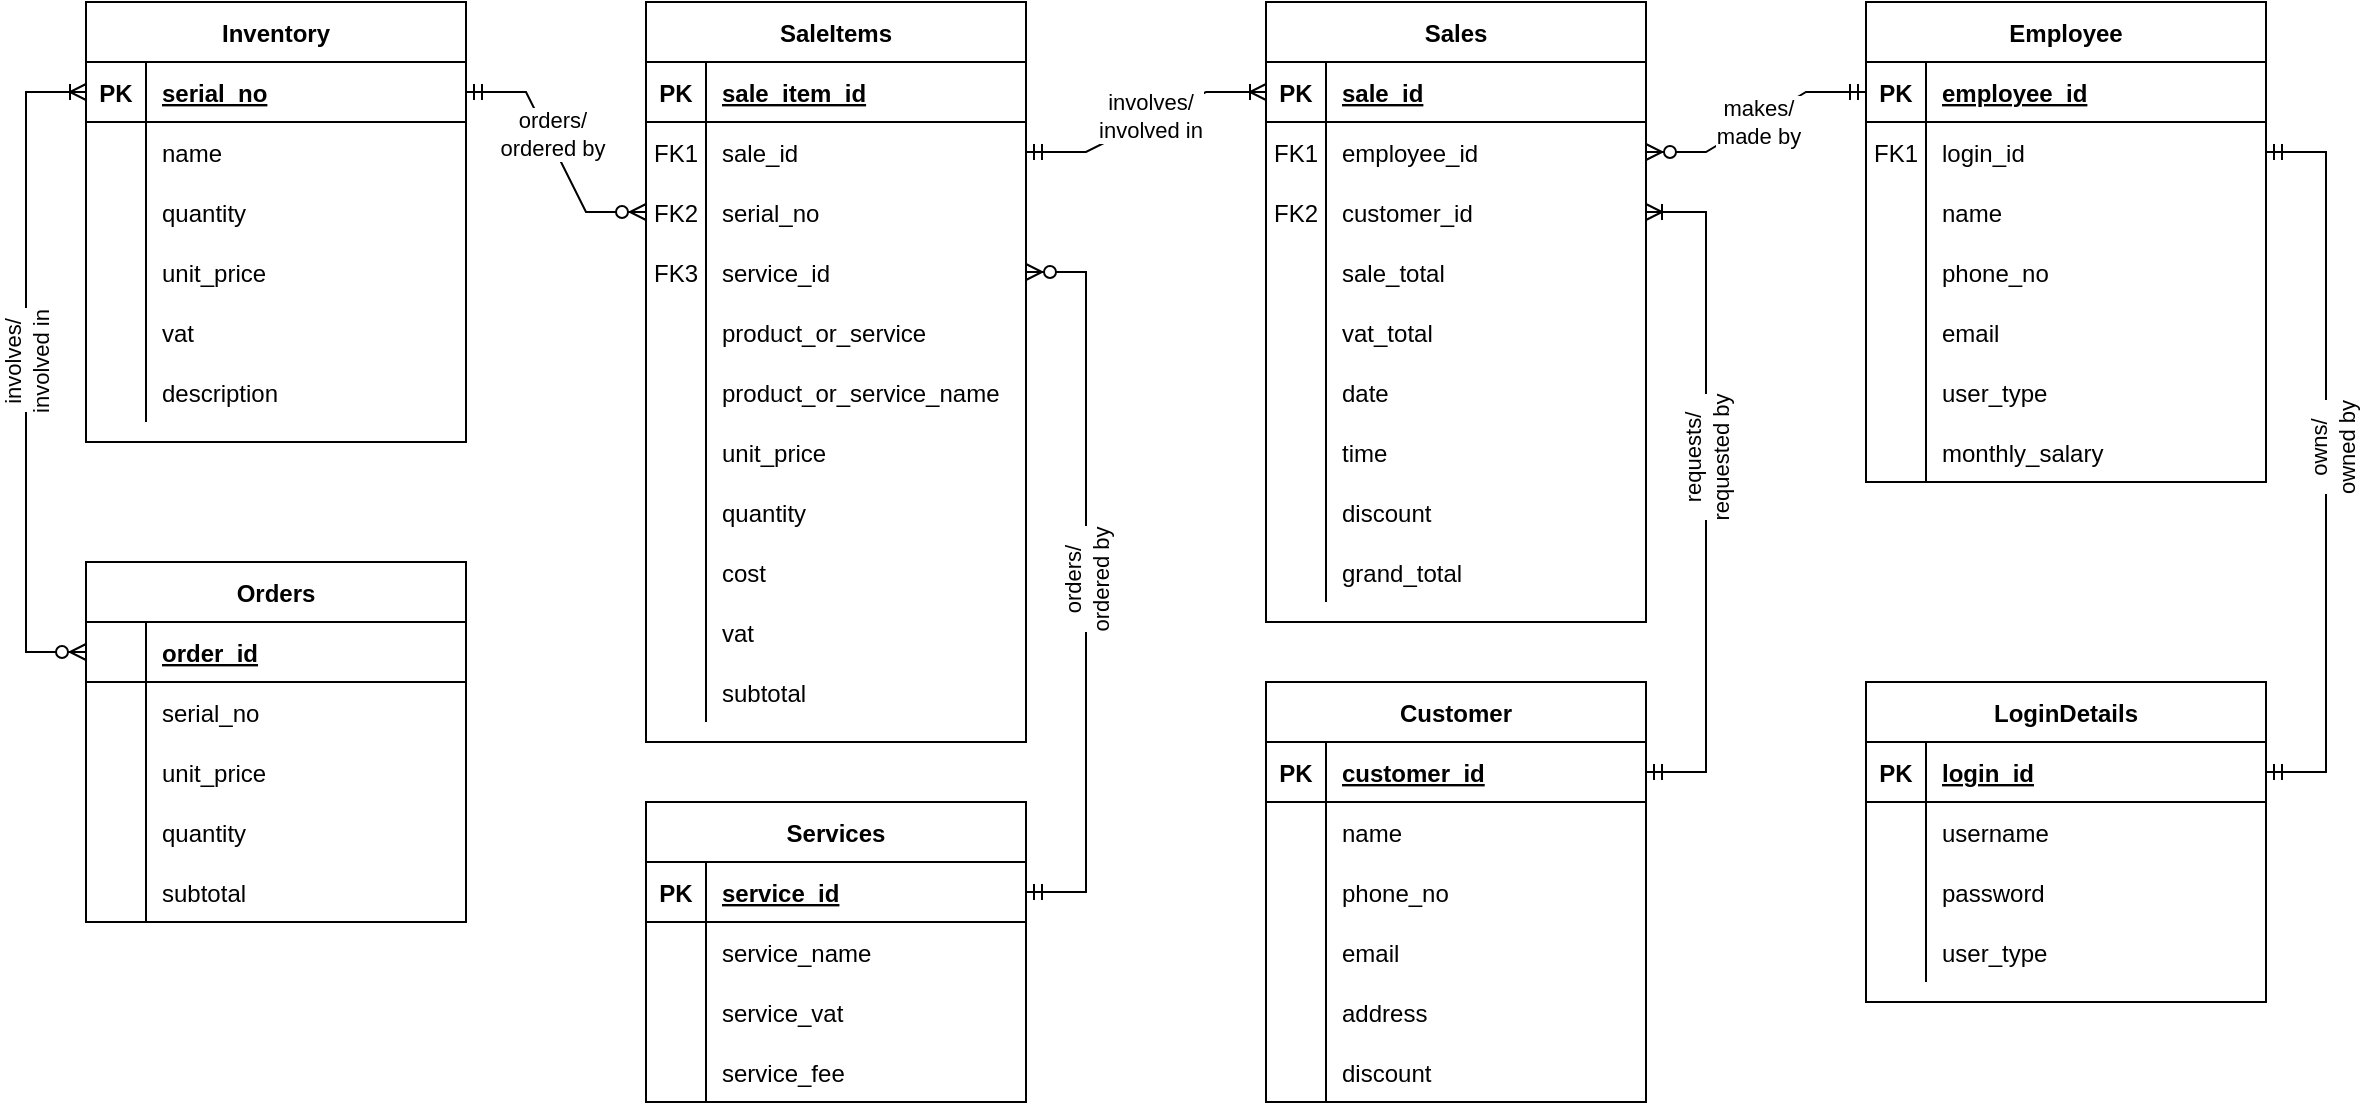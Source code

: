 <mxfile version="19.0.3" type="device"><diagram id="R2lEEEUBdFMjLlhIrx00" name="Page-1"><mxGraphModel dx="1699" dy="783" grid="1" gridSize="10" guides="1" tooltips="1" connect="1" arrows="1" fold="1" page="1" pageScale="1" pageWidth="850" pageHeight="1100" math="0" shadow="0" extFonts="Permanent Marker^https://fonts.googleapis.com/css?family=Permanent+Marker"><root><mxCell id="0"/><mxCell id="1" parent="0"/><mxCell id="C-vyLk0tnHw3VtMMgP7b-2" value="Employee" style="shape=table;startSize=30;container=1;collapsible=1;childLayout=tableLayout;fixedRows=1;rowLines=0;fontStyle=1;align=center;resizeLast=1;" parent="1" vertex="1"><mxGeometry x="660" y="200" width="200" height="240" as="geometry"/></mxCell><mxCell id="C-vyLk0tnHw3VtMMgP7b-3" value="" style="shape=partialRectangle;collapsible=0;dropTarget=0;pointerEvents=0;fillColor=none;points=[[0,0.5],[1,0.5]];portConstraint=eastwest;top=0;left=0;right=0;bottom=1;" parent="C-vyLk0tnHw3VtMMgP7b-2" vertex="1"><mxGeometry y="30" width="200" height="30" as="geometry"/></mxCell><mxCell id="C-vyLk0tnHw3VtMMgP7b-4" value="PK" style="shape=partialRectangle;overflow=hidden;connectable=0;fillColor=none;top=0;left=0;bottom=0;right=0;fontStyle=1;" parent="C-vyLk0tnHw3VtMMgP7b-3" vertex="1"><mxGeometry width="30" height="30" as="geometry"><mxRectangle width="30" height="30" as="alternateBounds"/></mxGeometry></mxCell><mxCell id="C-vyLk0tnHw3VtMMgP7b-5" value="employee_id" style="shape=partialRectangle;overflow=hidden;connectable=0;fillColor=none;top=0;left=0;bottom=0;right=0;align=left;spacingLeft=6;fontStyle=5;" parent="C-vyLk0tnHw3VtMMgP7b-3" vertex="1"><mxGeometry x="30" width="170" height="30" as="geometry"><mxRectangle width="170" height="30" as="alternateBounds"/></mxGeometry></mxCell><mxCell id="C-vyLk0tnHw3VtMMgP7b-6" value="" style="shape=partialRectangle;collapsible=0;dropTarget=0;pointerEvents=0;fillColor=none;points=[[0,0.5],[1,0.5]];portConstraint=eastwest;top=0;left=0;right=0;bottom=0;" parent="C-vyLk0tnHw3VtMMgP7b-2" vertex="1"><mxGeometry y="60" width="200" height="30" as="geometry"/></mxCell><mxCell id="C-vyLk0tnHw3VtMMgP7b-7" value="FK1" style="shape=partialRectangle;overflow=hidden;connectable=0;fillColor=none;top=0;left=0;bottom=0;right=0;" parent="C-vyLk0tnHw3VtMMgP7b-6" vertex="1"><mxGeometry width="30" height="30" as="geometry"><mxRectangle width="30" height="30" as="alternateBounds"/></mxGeometry></mxCell><mxCell id="C-vyLk0tnHw3VtMMgP7b-8" value="login_id" style="shape=partialRectangle;overflow=hidden;connectable=0;fillColor=none;top=0;left=0;bottom=0;right=0;align=left;spacingLeft=6;" parent="C-vyLk0tnHw3VtMMgP7b-6" vertex="1"><mxGeometry x="30" width="170" height="30" as="geometry"><mxRectangle width="170" height="30" as="alternateBounds"/></mxGeometry></mxCell><mxCell id="C-vyLk0tnHw3VtMMgP7b-9" value="" style="shape=partialRectangle;collapsible=0;dropTarget=0;pointerEvents=0;fillColor=none;points=[[0,0.5],[1,0.5]];portConstraint=eastwest;top=0;left=0;right=0;bottom=0;" parent="C-vyLk0tnHw3VtMMgP7b-2" vertex="1"><mxGeometry y="90" width="200" height="30" as="geometry"/></mxCell><mxCell id="C-vyLk0tnHw3VtMMgP7b-10" value="" style="shape=partialRectangle;overflow=hidden;connectable=0;fillColor=none;top=0;left=0;bottom=0;right=0;" parent="C-vyLk0tnHw3VtMMgP7b-9" vertex="1"><mxGeometry width="30" height="30" as="geometry"><mxRectangle width="30" height="30" as="alternateBounds"/></mxGeometry></mxCell><mxCell id="C-vyLk0tnHw3VtMMgP7b-11" value="name" style="shape=partialRectangle;overflow=hidden;connectable=0;fillColor=none;top=0;left=0;bottom=0;right=0;align=left;spacingLeft=6;" parent="C-vyLk0tnHw3VtMMgP7b-9" vertex="1"><mxGeometry x="30" width="170" height="30" as="geometry"><mxRectangle width="170" height="30" as="alternateBounds"/></mxGeometry></mxCell><mxCell id="N4s0VnPcfMsEvkGcN-43-63" value="" style="shape=partialRectangle;collapsible=0;dropTarget=0;pointerEvents=0;fillColor=none;points=[[0,0.5],[1,0.5]];portConstraint=eastwest;top=0;left=0;right=0;bottom=0;" parent="C-vyLk0tnHw3VtMMgP7b-2" vertex="1"><mxGeometry y="120" width="200" height="30" as="geometry"/></mxCell><mxCell id="N4s0VnPcfMsEvkGcN-43-64" value="" style="shape=partialRectangle;overflow=hidden;connectable=0;fillColor=none;top=0;left=0;bottom=0;right=0;" parent="N4s0VnPcfMsEvkGcN-43-63" vertex="1"><mxGeometry width="30" height="30" as="geometry"><mxRectangle width="30" height="30" as="alternateBounds"/></mxGeometry></mxCell><mxCell id="N4s0VnPcfMsEvkGcN-43-65" value="phone_no" style="shape=partialRectangle;overflow=hidden;connectable=0;fillColor=none;top=0;left=0;bottom=0;right=0;align=left;spacingLeft=6;" parent="N4s0VnPcfMsEvkGcN-43-63" vertex="1"><mxGeometry x="30" width="170" height="30" as="geometry"><mxRectangle width="170" height="30" as="alternateBounds"/></mxGeometry></mxCell><mxCell id="N4s0VnPcfMsEvkGcN-43-66" value="" style="shape=partialRectangle;collapsible=0;dropTarget=0;pointerEvents=0;fillColor=none;points=[[0,0.5],[1,0.5]];portConstraint=eastwest;top=0;left=0;right=0;bottom=0;" parent="C-vyLk0tnHw3VtMMgP7b-2" vertex="1"><mxGeometry y="150" width="200" height="30" as="geometry"/></mxCell><mxCell id="N4s0VnPcfMsEvkGcN-43-67" value="" style="shape=partialRectangle;overflow=hidden;connectable=0;fillColor=none;top=0;left=0;bottom=0;right=0;" parent="N4s0VnPcfMsEvkGcN-43-66" vertex="1"><mxGeometry width="30" height="30" as="geometry"><mxRectangle width="30" height="30" as="alternateBounds"/></mxGeometry></mxCell><mxCell id="N4s0VnPcfMsEvkGcN-43-68" value="email" style="shape=partialRectangle;overflow=hidden;connectable=0;fillColor=none;top=0;left=0;bottom=0;right=0;align=left;spacingLeft=6;" parent="N4s0VnPcfMsEvkGcN-43-66" vertex="1"><mxGeometry x="30" width="170" height="30" as="geometry"><mxRectangle width="170" height="30" as="alternateBounds"/></mxGeometry></mxCell><mxCell id="N4s0VnPcfMsEvkGcN-43-69" value="" style="shape=partialRectangle;collapsible=0;dropTarget=0;pointerEvents=0;fillColor=none;points=[[0,0.5],[1,0.5]];portConstraint=eastwest;top=0;left=0;right=0;bottom=0;" parent="C-vyLk0tnHw3VtMMgP7b-2" vertex="1"><mxGeometry y="180" width="200" height="30" as="geometry"/></mxCell><mxCell id="N4s0VnPcfMsEvkGcN-43-70" value="" style="shape=partialRectangle;overflow=hidden;connectable=0;fillColor=none;top=0;left=0;bottom=0;right=0;" parent="N4s0VnPcfMsEvkGcN-43-69" vertex="1"><mxGeometry width="30" height="30" as="geometry"><mxRectangle width="30" height="30" as="alternateBounds"/></mxGeometry></mxCell><mxCell id="N4s0VnPcfMsEvkGcN-43-71" value="user_type" style="shape=partialRectangle;overflow=hidden;connectable=0;fillColor=none;top=0;left=0;bottom=0;right=0;align=left;spacingLeft=6;" parent="N4s0VnPcfMsEvkGcN-43-69" vertex="1"><mxGeometry x="30" width="170" height="30" as="geometry"><mxRectangle width="170" height="30" as="alternateBounds"/></mxGeometry></mxCell><mxCell id="N4s0VnPcfMsEvkGcN-43-72" value="" style="shape=partialRectangle;collapsible=0;dropTarget=0;pointerEvents=0;fillColor=none;points=[[0,0.5],[1,0.5]];portConstraint=eastwest;top=0;left=0;right=0;bottom=0;" parent="C-vyLk0tnHw3VtMMgP7b-2" vertex="1"><mxGeometry y="210" width="200" height="30" as="geometry"/></mxCell><mxCell id="N4s0VnPcfMsEvkGcN-43-73" value="" style="shape=partialRectangle;overflow=hidden;connectable=0;fillColor=none;top=0;left=0;bottom=0;right=0;" parent="N4s0VnPcfMsEvkGcN-43-72" vertex="1"><mxGeometry width="30" height="30" as="geometry"><mxRectangle width="30" height="30" as="alternateBounds"/></mxGeometry></mxCell><mxCell id="N4s0VnPcfMsEvkGcN-43-74" value="monthly_salary" style="shape=partialRectangle;overflow=hidden;connectable=0;fillColor=none;top=0;left=0;bottom=0;right=0;align=left;spacingLeft=6;" parent="N4s0VnPcfMsEvkGcN-43-72" vertex="1"><mxGeometry x="30" width="170" height="30" as="geometry"><mxRectangle width="170" height="30" as="alternateBounds"/></mxGeometry></mxCell><mxCell id="C-vyLk0tnHw3VtMMgP7b-13" value="Inventory" style="shape=table;startSize=30;container=1;collapsible=1;childLayout=tableLayout;fixedRows=1;rowLines=0;fontStyle=1;align=center;resizeLast=1;" parent="1" vertex="1"><mxGeometry x="-230" y="200" width="190" height="220" as="geometry"/></mxCell><mxCell id="C-vyLk0tnHw3VtMMgP7b-14" value="" style="shape=partialRectangle;collapsible=0;dropTarget=0;pointerEvents=0;fillColor=none;points=[[0,0.5],[1,0.5]];portConstraint=eastwest;top=0;left=0;right=0;bottom=1;" parent="C-vyLk0tnHw3VtMMgP7b-13" vertex="1"><mxGeometry y="30" width="190" height="30" as="geometry"/></mxCell><mxCell id="C-vyLk0tnHw3VtMMgP7b-15" value="PK" style="shape=partialRectangle;overflow=hidden;connectable=0;fillColor=none;top=0;left=0;bottom=0;right=0;fontStyle=1;" parent="C-vyLk0tnHw3VtMMgP7b-14" vertex="1"><mxGeometry width="30" height="30" as="geometry"><mxRectangle width="30" height="30" as="alternateBounds"/></mxGeometry></mxCell><mxCell id="C-vyLk0tnHw3VtMMgP7b-16" value="serial_no" style="shape=partialRectangle;overflow=hidden;connectable=0;fillColor=none;top=0;left=0;bottom=0;right=0;align=left;spacingLeft=6;fontStyle=5;" parent="C-vyLk0tnHw3VtMMgP7b-14" vertex="1"><mxGeometry x="30" width="160" height="30" as="geometry"><mxRectangle width="160" height="30" as="alternateBounds"/></mxGeometry></mxCell><mxCell id="C-vyLk0tnHw3VtMMgP7b-17" value="" style="shape=partialRectangle;collapsible=0;dropTarget=0;pointerEvents=0;fillColor=none;points=[[0,0.5],[1,0.5]];portConstraint=eastwest;top=0;left=0;right=0;bottom=0;" parent="C-vyLk0tnHw3VtMMgP7b-13" vertex="1"><mxGeometry y="60" width="190" height="30" as="geometry"/></mxCell><mxCell id="C-vyLk0tnHw3VtMMgP7b-18" value="" style="shape=partialRectangle;overflow=hidden;connectable=0;fillColor=none;top=0;left=0;bottom=0;right=0;" parent="C-vyLk0tnHw3VtMMgP7b-17" vertex="1"><mxGeometry width="30" height="30" as="geometry"><mxRectangle width="30" height="30" as="alternateBounds"/></mxGeometry></mxCell><mxCell id="C-vyLk0tnHw3VtMMgP7b-19" value="name" style="shape=partialRectangle;overflow=hidden;connectable=0;fillColor=none;top=0;left=0;bottom=0;right=0;align=left;spacingLeft=6;" parent="C-vyLk0tnHw3VtMMgP7b-17" vertex="1"><mxGeometry x="30" width="160" height="30" as="geometry"><mxRectangle width="160" height="30" as="alternateBounds"/></mxGeometry></mxCell><mxCell id="C-vyLk0tnHw3VtMMgP7b-20" value="" style="shape=partialRectangle;collapsible=0;dropTarget=0;pointerEvents=0;fillColor=none;points=[[0,0.5],[1,0.5]];portConstraint=eastwest;top=0;left=0;right=0;bottom=0;" parent="C-vyLk0tnHw3VtMMgP7b-13" vertex="1"><mxGeometry y="90" width="190" height="30" as="geometry"/></mxCell><mxCell id="C-vyLk0tnHw3VtMMgP7b-21" value="" style="shape=partialRectangle;overflow=hidden;connectable=0;fillColor=none;top=0;left=0;bottom=0;right=0;" parent="C-vyLk0tnHw3VtMMgP7b-20" vertex="1"><mxGeometry width="30" height="30" as="geometry"><mxRectangle width="30" height="30" as="alternateBounds"/></mxGeometry></mxCell><mxCell id="C-vyLk0tnHw3VtMMgP7b-22" value="quantity" style="shape=partialRectangle;overflow=hidden;connectable=0;fillColor=none;top=0;left=0;bottom=0;right=0;align=left;spacingLeft=6;" parent="C-vyLk0tnHw3VtMMgP7b-20" vertex="1"><mxGeometry x="30" width="160" height="30" as="geometry"><mxRectangle width="160" height="30" as="alternateBounds"/></mxGeometry></mxCell><mxCell id="N4s0VnPcfMsEvkGcN-43-75" value="" style="shape=partialRectangle;collapsible=0;dropTarget=0;pointerEvents=0;fillColor=none;points=[[0,0.5],[1,0.5]];portConstraint=eastwest;top=0;left=0;right=0;bottom=0;" parent="C-vyLk0tnHw3VtMMgP7b-13" vertex="1"><mxGeometry y="120" width="190" height="30" as="geometry"/></mxCell><mxCell id="N4s0VnPcfMsEvkGcN-43-76" value="" style="shape=partialRectangle;overflow=hidden;connectable=0;fillColor=none;top=0;left=0;bottom=0;right=0;" parent="N4s0VnPcfMsEvkGcN-43-75" vertex="1"><mxGeometry width="30" height="30" as="geometry"><mxRectangle width="30" height="30" as="alternateBounds"/></mxGeometry></mxCell><mxCell id="N4s0VnPcfMsEvkGcN-43-77" value="unit_price" style="shape=partialRectangle;overflow=hidden;connectable=0;fillColor=none;top=0;left=0;bottom=0;right=0;align=left;spacingLeft=6;" parent="N4s0VnPcfMsEvkGcN-43-75" vertex="1"><mxGeometry x="30" width="160" height="30" as="geometry"><mxRectangle width="160" height="30" as="alternateBounds"/></mxGeometry></mxCell><mxCell id="N4s0VnPcfMsEvkGcN-43-78" value="" style="shape=partialRectangle;collapsible=0;dropTarget=0;pointerEvents=0;fillColor=none;points=[[0,0.5],[1,0.5]];portConstraint=eastwest;top=0;left=0;right=0;bottom=0;" parent="C-vyLk0tnHw3VtMMgP7b-13" vertex="1"><mxGeometry y="150" width="190" height="30" as="geometry"/></mxCell><mxCell id="N4s0VnPcfMsEvkGcN-43-79" value="" style="shape=partialRectangle;overflow=hidden;connectable=0;fillColor=none;top=0;left=0;bottom=0;right=0;" parent="N4s0VnPcfMsEvkGcN-43-78" vertex="1"><mxGeometry width="30" height="30" as="geometry"><mxRectangle width="30" height="30" as="alternateBounds"/></mxGeometry></mxCell><mxCell id="N4s0VnPcfMsEvkGcN-43-80" value="vat" style="shape=partialRectangle;overflow=hidden;connectable=0;fillColor=none;top=0;left=0;bottom=0;right=0;align=left;spacingLeft=6;" parent="N4s0VnPcfMsEvkGcN-43-78" vertex="1"><mxGeometry x="30" width="160" height="30" as="geometry"><mxRectangle width="160" height="30" as="alternateBounds"/></mxGeometry></mxCell><mxCell id="N4s0VnPcfMsEvkGcN-43-81" value="" style="shape=partialRectangle;collapsible=0;dropTarget=0;pointerEvents=0;fillColor=none;points=[[0,0.5],[1,0.5]];portConstraint=eastwest;top=0;left=0;right=0;bottom=0;" parent="C-vyLk0tnHw3VtMMgP7b-13" vertex="1"><mxGeometry y="180" width="190" height="30" as="geometry"/></mxCell><mxCell id="N4s0VnPcfMsEvkGcN-43-82" value="" style="shape=partialRectangle;overflow=hidden;connectable=0;fillColor=none;top=0;left=0;bottom=0;right=0;" parent="N4s0VnPcfMsEvkGcN-43-81" vertex="1"><mxGeometry width="30" height="30" as="geometry"><mxRectangle width="30" height="30" as="alternateBounds"/></mxGeometry></mxCell><mxCell id="N4s0VnPcfMsEvkGcN-43-83" value="description" style="shape=partialRectangle;overflow=hidden;connectable=0;fillColor=none;top=0;left=0;bottom=0;right=0;align=left;spacingLeft=6;" parent="N4s0VnPcfMsEvkGcN-43-81" vertex="1"><mxGeometry x="30" width="160" height="30" as="geometry"><mxRectangle width="160" height="30" as="alternateBounds"/></mxGeometry></mxCell><mxCell id="C-vyLk0tnHw3VtMMgP7b-23" value="Customer" style="shape=table;startSize=30;container=1;collapsible=1;childLayout=tableLayout;fixedRows=1;rowLines=0;fontStyle=1;align=center;resizeLast=1;" parent="1" vertex="1"><mxGeometry x="360" y="540" width="190" height="210" as="geometry"/></mxCell><mxCell id="C-vyLk0tnHw3VtMMgP7b-24" value="" style="shape=partialRectangle;collapsible=0;dropTarget=0;pointerEvents=0;fillColor=none;points=[[0,0.5],[1,0.5]];portConstraint=eastwest;top=0;left=0;right=0;bottom=1;" parent="C-vyLk0tnHw3VtMMgP7b-23" vertex="1"><mxGeometry y="30" width="190" height="30" as="geometry"/></mxCell><mxCell id="C-vyLk0tnHw3VtMMgP7b-25" value="PK" style="shape=partialRectangle;overflow=hidden;connectable=0;fillColor=none;top=0;left=0;bottom=0;right=0;fontStyle=1;" parent="C-vyLk0tnHw3VtMMgP7b-24" vertex="1"><mxGeometry width="30" height="30" as="geometry"><mxRectangle width="30" height="30" as="alternateBounds"/></mxGeometry></mxCell><mxCell id="C-vyLk0tnHw3VtMMgP7b-26" value="customer_id" style="shape=partialRectangle;overflow=hidden;connectable=0;fillColor=none;top=0;left=0;bottom=0;right=0;align=left;spacingLeft=6;fontStyle=5;" parent="C-vyLk0tnHw3VtMMgP7b-24" vertex="1"><mxGeometry x="30" width="160" height="30" as="geometry"><mxRectangle width="160" height="30" as="alternateBounds"/></mxGeometry></mxCell><mxCell id="C-vyLk0tnHw3VtMMgP7b-27" value="" style="shape=partialRectangle;collapsible=0;dropTarget=0;pointerEvents=0;fillColor=none;points=[[0,0.5],[1,0.5]];portConstraint=eastwest;top=0;left=0;right=0;bottom=0;" parent="C-vyLk0tnHw3VtMMgP7b-23" vertex="1"><mxGeometry y="60" width="190" height="30" as="geometry"/></mxCell><mxCell id="C-vyLk0tnHw3VtMMgP7b-28" value="" style="shape=partialRectangle;overflow=hidden;connectable=0;fillColor=none;top=0;left=0;bottom=0;right=0;" parent="C-vyLk0tnHw3VtMMgP7b-27" vertex="1"><mxGeometry width="30" height="30" as="geometry"><mxRectangle width="30" height="30" as="alternateBounds"/></mxGeometry></mxCell><mxCell id="C-vyLk0tnHw3VtMMgP7b-29" value="name" style="shape=partialRectangle;overflow=hidden;connectable=0;fillColor=none;top=0;left=0;bottom=0;right=0;align=left;spacingLeft=6;" parent="C-vyLk0tnHw3VtMMgP7b-27" vertex="1"><mxGeometry x="30" width="160" height="30" as="geometry"><mxRectangle width="160" height="30" as="alternateBounds"/></mxGeometry></mxCell><mxCell id="N4s0VnPcfMsEvkGcN-43-51" value="" style="shape=partialRectangle;collapsible=0;dropTarget=0;pointerEvents=0;fillColor=none;points=[[0,0.5],[1,0.5]];portConstraint=eastwest;top=0;left=0;right=0;bottom=0;" parent="C-vyLk0tnHw3VtMMgP7b-23" vertex="1"><mxGeometry y="90" width="190" height="30" as="geometry"/></mxCell><mxCell id="N4s0VnPcfMsEvkGcN-43-52" value="" style="shape=partialRectangle;overflow=hidden;connectable=0;fillColor=none;top=0;left=0;bottom=0;right=0;" parent="N4s0VnPcfMsEvkGcN-43-51" vertex="1"><mxGeometry width="30" height="30" as="geometry"><mxRectangle width="30" height="30" as="alternateBounds"/></mxGeometry></mxCell><mxCell id="N4s0VnPcfMsEvkGcN-43-53" value="phone_no" style="shape=partialRectangle;overflow=hidden;connectable=0;fillColor=none;top=0;left=0;bottom=0;right=0;align=left;spacingLeft=6;" parent="N4s0VnPcfMsEvkGcN-43-51" vertex="1"><mxGeometry x="30" width="160" height="30" as="geometry"><mxRectangle width="160" height="30" as="alternateBounds"/></mxGeometry></mxCell><mxCell id="N4s0VnPcfMsEvkGcN-43-54" value="" style="shape=partialRectangle;collapsible=0;dropTarget=0;pointerEvents=0;fillColor=none;points=[[0,0.5],[1,0.5]];portConstraint=eastwest;top=0;left=0;right=0;bottom=0;" parent="C-vyLk0tnHw3VtMMgP7b-23" vertex="1"><mxGeometry y="120" width="190" height="30" as="geometry"/></mxCell><mxCell id="N4s0VnPcfMsEvkGcN-43-55" value="" style="shape=partialRectangle;overflow=hidden;connectable=0;fillColor=none;top=0;left=0;bottom=0;right=0;" parent="N4s0VnPcfMsEvkGcN-43-54" vertex="1"><mxGeometry width="30" height="30" as="geometry"><mxRectangle width="30" height="30" as="alternateBounds"/></mxGeometry></mxCell><mxCell id="N4s0VnPcfMsEvkGcN-43-56" value="email" style="shape=partialRectangle;overflow=hidden;connectable=0;fillColor=none;top=0;left=0;bottom=0;right=0;align=left;spacingLeft=6;" parent="N4s0VnPcfMsEvkGcN-43-54" vertex="1"><mxGeometry x="30" width="160" height="30" as="geometry"><mxRectangle width="160" height="30" as="alternateBounds"/></mxGeometry></mxCell><mxCell id="N4s0VnPcfMsEvkGcN-43-57" value="" style="shape=partialRectangle;collapsible=0;dropTarget=0;pointerEvents=0;fillColor=none;points=[[0,0.5],[1,0.5]];portConstraint=eastwest;top=0;left=0;right=0;bottom=0;" parent="C-vyLk0tnHw3VtMMgP7b-23" vertex="1"><mxGeometry y="150" width="190" height="30" as="geometry"/></mxCell><mxCell id="N4s0VnPcfMsEvkGcN-43-58" value="" style="shape=partialRectangle;overflow=hidden;connectable=0;fillColor=none;top=0;left=0;bottom=0;right=0;" parent="N4s0VnPcfMsEvkGcN-43-57" vertex="1"><mxGeometry width="30" height="30" as="geometry"><mxRectangle width="30" height="30" as="alternateBounds"/></mxGeometry></mxCell><mxCell id="N4s0VnPcfMsEvkGcN-43-59" value="address" style="shape=partialRectangle;overflow=hidden;connectable=0;fillColor=none;top=0;left=0;bottom=0;right=0;align=left;spacingLeft=6;" parent="N4s0VnPcfMsEvkGcN-43-57" vertex="1"><mxGeometry x="30" width="160" height="30" as="geometry"><mxRectangle width="160" height="30" as="alternateBounds"/></mxGeometry></mxCell><mxCell id="N4s0VnPcfMsEvkGcN-43-60" value="" style="shape=partialRectangle;collapsible=0;dropTarget=0;pointerEvents=0;fillColor=none;points=[[0,0.5],[1,0.5]];portConstraint=eastwest;top=0;left=0;right=0;bottom=0;" parent="C-vyLk0tnHw3VtMMgP7b-23" vertex="1"><mxGeometry y="180" width="190" height="30" as="geometry"/></mxCell><mxCell id="N4s0VnPcfMsEvkGcN-43-61" value="" style="shape=partialRectangle;overflow=hidden;connectable=0;fillColor=none;top=0;left=0;bottom=0;right=0;" parent="N4s0VnPcfMsEvkGcN-43-60" vertex="1"><mxGeometry width="30" height="30" as="geometry"><mxRectangle width="30" height="30" as="alternateBounds"/></mxGeometry></mxCell><mxCell id="N4s0VnPcfMsEvkGcN-43-62" value="discount" style="shape=partialRectangle;overflow=hidden;connectable=0;fillColor=none;top=0;left=0;bottom=0;right=0;align=left;spacingLeft=6;" parent="N4s0VnPcfMsEvkGcN-43-60" vertex="1"><mxGeometry x="30" width="160" height="30" as="geometry"><mxRectangle width="160" height="30" as="alternateBounds"/></mxGeometry></mxCell><mxCell id="N4s0VnPcfMsEvkGcN-43-1" value="LoginDetails" style="shape=table;startSize=30;container=1;collapsible=1;childLayout=tableLayout;fixedRows=1;rowLines=0;fontStyle=1;align=center;resizeLast=1;" parent="1" vertex="1"><mxGeometry x="660" y="540" width="200" height="160" as="geometry"/></mxCell><mxCell id="N4s0VnPcfMsEvkGcN-43-2" value="" style="shape=partialRectangle;collapsible=0;dropTarget=0;pointerEvents=0;fillColor=none;points=[[0,0.5],[1,0.5]];portConstraint=eastwest;top=0;left=0;right=0;bottom=1;" parent="N4s0VnPcfMsEvkGcN-43-1" vertex="1"><mxGeometry y="30" width="200" height="30" as="geometry"/></mxCell><mxCell id="N4s0VnPcfMsEvkGcN-43-3" value="PK" style="shape=partialRectangle;overflow=hidden;connectable=0;fillColor=none;top=0;left=0;bottom=0;right=0;fontStyle=1;" parent="N4s0VnPcfMsEvkGcN-43-2" vertex="1"><mxGeometry width="30" height="30" as="geometry"><mxRectangle width="30" height="30" as="alternateBounds"/></mxGeometry></mxCell><mxCell id="N4s0VnPcfMsEvkGcN-43-4" value="login_id" style="shape=partialRectangle;overflow=hidden;connectable=0;fillColor=none;top=0;left=0;bottom=0;right=0;align=left;spacingLeft=6;fontStyle=5;" parent="N4s0VnPcfMsEvkGcN-43-2" vertex="1"><mxGeometry x="30" width="170" height="30" as="geometry"><mxRectangle width="170" height="30" as="alternateBounds"/></mxGeometry></mxCell><mxCell id="N4s0VnPcfMsEvkGcN-43-5" value="" style="shape=partialRectangle;collapsible=0;dropTarget=0;pointerEvents=0;fillColor=none;points=[[0,0.5],[1,0.5]];portConstraint=eastwest;top=0;left=0;right=0;bottom=0;" parent="N4s0VnPcfMsEvkGcN-43-1" vertex="1"><mxGeometry y="60" width="200" height="30" as="geometry"/></mxCell><mxCell id="N4s0VnPcfMsEvkGcN-43-6" value="" style="shape=partialRectangle;overflow=hidden;connectable=0;fillColor=none;top=0;left=0;bottom=0;right=0;" parent="N4s0VnPcfMsEvkGcN-43-5" vertex="1"><mxGeometry width="30" height="30" as="geometry"><mxRectangle width="30" height="30" as="alternateBounds"/></mxGeometry></mxCell><mxCell id="N4s0VnPcfMsEvkGcN-43-7" value="username" style="shape=partialRectangle;overflow=hidden;connectable=0;fillColor=none;top=0;left=0;bottom=0;right=0;align=left;spacingLeft=6;" parent="N4s0VnPcfMsEvkGcN-43-5" vertex="1"><mxGeometry x="30" width="170" height="30" as="geometry"><mxRectangle width="170" height="30" as="alternateBounds"/></mxGeometry></mxCell><mxCell id="N4s0VnPcfMsEvkGcN-43-8" value="" style="shape=partialRectangle;collapsible=0;dropTarget=0;pointerEvents=0;fillColor=none;points=[[0,0.5],[1,0.5]];portConstraint=eastwest;top=0;left=0;right=0;bottom=0;" parent="N4s0VnPcfMsEvkGcN-43-1" vertex="1"><mxGeometry y="90" width="200" height="30" as="geometry"/></mxCell><mxCell id="N4s0VnPcfMsEvkGcN-43-9" value="" style="shape=partialRectangle;overflow=hidden;connectable=0;fillColor=none;top=0;left=0;bottom=0;right=0;" parent="N4s0VnPcfMsEvkGcN-43-8" vertex="1"><mxGeometry width="30" height="30" as="geometry"><mxRectangle width="30" height="30" as="alternateBounds"/></mxGeometry></mxCell><mxCell id="N4s0VnPcfMsEvkGcN-43-10" value="password" style="shape=partialRectangle;overflow=hidden;connectable=0;fillColor=none;top=0;left=0;bottom=0;right=0;align=left;spacingLeft=6;" parent="N4s0VnPcfMsEvkGcN-43-8" vertex="1"><mxGeometry x="30" width="170" height="30" as="geometry"><mxRectangle width="170" height="30" as="alternateBounds"/></mxGeometry></mxCell><mxCell id="N4s0VnPcfMsEvkGcN-43-84" value="" style="shape=partialRectangle;collapsible=0;dropTarget=0;pointerEvents=0;fillColor=none;points=[[0,0.5],[1,0.5]];portConstraint=eastwest;top=0;left=0;right=0;bottom=0;" parent="N4s0VnPcfMsEvkGcN-43-1" vertex="1"><mxGeometry y="120" width="200" height="30" as="geometry"/></mxCell><mxCell id="N4s0VnPcfMsEvkGcN-43-85" value="" style="shape=partialRectangle;overflow=hidden;connectable=0;fillColor=none;top=0;left=0;bottom=0;right=0;" parent="N4s0VnPcfMsEvkGcN-43-84" vertex="1"><mxGeometry width="30" height="30" as="geometry"><mxRectangle width="30" height="30" as="alternateBounds"/></mxGeometry></mxCell><mxCell id="N4s0VnPcfMsEvkGcN-43-86" value="user_type" style="shape=partialRectangle;overflow=hidden;connectable=0;fillColor=none;top=0;left=0;bottom=0;right=0;align=left;spacingLeft=6;" parent="N4s0VnPcfMsEvkGcN-43-84" vertex="1"><mxGeometry x="30" width="170" height="30" as="geometry"><mxRectangle width="170" height="30" as="alternateBounds"/></mxGeometry></mxCell><mxCell id="N4s0VnPcfMsEvkGcN-43-11" value="Orders" style="shape=table;startSize=30;container=1;collapsible=1;childLayout=tableLayout;fixedRows=1;rowLines=0;fontStyle=1;align=center;resizeLast=1;" parent="1" vertex="1"><mxGeometry x="-230" y="480" width="190" height="180" as="geometry"/></mxCell><mxCell id="N4s0VnPcfMsEvkGcN-43-12" value="" style="shape=partialRectangle;collapsible=0;dropTarget=0;pointerEvents=0;fillColor=none;points=[[0,0.5],[1,0.5]];portConstraint=eastwest;top=0;left=0;right=0;bottom=1;" parent="N4s0VnPcfMsEvkGcN-43-11" vertex="1"><mxGeometry y="30" width="190" height="30" as="geometry"/></mxCell><mxCell id="N4s0VnPcfMsEvkGcN-43-13" value="" style="shape=partialRectangle;overflow=hidden;connectable=0;fillColor=none;top=0;left=0;bottom=0;right=0;fontStyle=1;" parent="N4s0VnPcfMsEvkGcN-43-12" vertex="1"><mxGeometry width="30" height="30" as="geometry"><mxRectangle width="30" height="30" as="alternateBounds"/></mxGeometry></mxCell><mxCell id="N4s0VnPcfMsEvkGcN-43-14" value="order_id" style="shape=partialRectangle;overflow=hidden;connectable=0;fillColor=none;top=0;left=0;bottom=0;right=0;align=left;spacingLeft=6;fontStyle=5;" parent="N4s0VnPcfMsEvkGcN-43-12" vertex="1"><mxGeometry x="30" width="160" height="30" as="geometry"><mxRectangle width="160" height="30" as="alternateBounds"/></mxGeometry></mxCell><mxCell id="N4s0VnPcfMsEvkGcN-43-15" value="" style="shape=partialRectangle;collapsible=0;dropTarget=0;pointerEvents=0;fillColor=none;points=[[0,0.5],[1,0.5]];portConstraint=eastwest;top=0;left=0;right=0;bottom=0;" parent="N4s0VnPcfMsEvkGcN-43-11" vertex="1"><mxGeometry y="60" width="190" height="30" as="geometry"/></mxCell><mxCell id="N4s0VnPcfMsEvkGcN-43-16" value="" style="shape=partialRectangle;overflow=hidden;connectable=0;fillColor=none;top=0;left=0;bottom=0;right=0;" parent="N4s0VnPcfMsEvkGcN-43-15" vertex="1"><mxGeometry width="30" height="30" as="geometry"><mxRectangle width="30" height="30" as="alternateBounds"/></mxGeometry></mxCell><mxCell id="N4s0VnPcfMsEvkGcN-43-17" value="serial_no" style="shape=partialRectangle;overflow=hidden;connectable=0;fillColor=none;top=0;left=0;bottom=0;right=0;align=left;spacingLeft=6;" parent="N4s0VnPcfMsEvkGcN-43-15" vertex="1"><mxGeometry x="30" width="160" height="30" as="geometry"><mxRectangle width="160" height="30" as="alternateBounds"/></mxGeometry></mxCell><mxCell id="N4s0VnPcfMsEvkGcN-43-18" value="" style="shape=partialRectangle;collapsible=0;dropTarget=0;pointerEvents=0;fillColor=none;points=[[0,0.5],[1,0.5]];portConstraint=eastwest;top=0;left=0;right=0;bottom=0;" parent="N4s0VnPcfMsEvkGcN-43-11" vertex="1"><mxGeometry y="90" width="190" height="30" as="geometry"/></mxCell><mxCell id="N4s0VnPcfMsEvkGcN-43-19" value="" style="shape=partialRectangle;overflow=hidden;connectable=0;fillColor=none;top=0;left=0;bottom=0;right=0;" parent="N4s0VnPcfMsEvkGcN-43-18" vertex="1"><mxGeometry width="30" height="30" as="geometry"><mxRectangle width="30" height="30" as="alternateBounds"/></mxGeometry></mxCell><mxCell id="N4s0VnPcfMsEvkGcN-43-20" value="unit_price" style="shape=partialRectangle;overflow=hidden;connectable=0;fillColor=none;top=0;left=0;bottom=0;right=0;align=left;spacingLeft=6;" parent="N4s0VnPcfMsEvkGcN-43-18" vertex="1"><mxGeometry x="30" width="160" height="30" as="geometry"><mxRectangle width="160" height="30" as="alternateBounds"/></mxGeometry></mxCell><mxCell id="N4s0VnPcfMsEvkGcN-43-90" value="" style="shape=partialRectangle;collapsible=0;dropTarget=0;pointerEvents=0;fillColor=none;points=[[0,0.5],[1,0.5]];portConstraint=eastwest;top=0;left=0;right=0;bottom=0;" parent="N4s0VnPcfMsEvkGcN-43-11" vertex="1"><mxGeometry y="120" width="190" height="30" as="geometry"/></mxCell><mxCell id="N4s0VnPcfMsEvkGcN-43-91" value="" style="shape=partialRectangle;overflow=hidden;connectable=0;fillColor=none;top=0;left=0;bottom=0;right=0;" parent="N4s0VnPcfMsEvkGcN-43-90" vertex="1"><mxGeometry width="30" height="30" as="geometry"><mxRectangle width="30" height="30" as="alternateBounds"/></mxGeometry></mxCell><mxCell id="N4s0VnPcfMsEvkGcN-43-92" value="quantity" style="shape=partialRectangle;overflow=hidden;connectable=0;fillColor=none;top=0;left=0;bottom=0;right=0;align=left;spacingLeft=6;" parent="N4s0VnPcfMsEvkGcN-43-90" vertex="1"><mxGeometry x="30" width="160" height="30" as="geometry"><mxRectangle width="160" height="30" as="alternateBounds"/></mxGeometry></mxCell><mxCell id="N4s0VnPcfMsEvkGcN-43-93" value="" style="shape=partialRectangle;collapsible=0;dropTarget=0;pointerEvents=0;fillColor=none;points=[[0,0.5],[1,0.5]];portConstraint=eastwest;top=0;left=0;right=0;bottom=0;" parent="N4s0VnPcfMsEvkGcN-43-11" vertex="1"><mxGeometry y="150" width="190" height="30" as="geometry"/></mxCell><mxCell id="N4s0VnPcfMsEvkGcN-43-94" value="" style="shape=partialRectangle;overflow=hidden;connectable=0;fillColor=none;top=0;left=0;bottom=0;right=0;" parent="N4s0VnPcfMsEvkGcN-43-93" vertex="1"><mxGeometry width="30" height="30" as="geometry"><mxRectangle width="30" height="30" as="alternateBounds"/></mxGeometry></mxCell><mxCell id="N4s0VnPcfMsEvkGcN-43-95" value="subtotal" style="shape=partialRectangle;overflow=hidden;connectable=0;fillColor=none;top=0;left=0;bottom=0;right=0;align=left;spacingLeft=6;" parent="N4s0VnPcfMsEvkGcN-43-93" vertex="1"><mxGeometry x="30" width="160" height="30" as="geometry"><mxRectangle width="160" height="30" as="alternateBounds"/></mxGeometry></mxCell><mxCell id="N4s0VnPcfMsEvkGcN-43-21" value="Sales" style="shape=table;startSize=30;container=1;collapsible=1;childLayout=tableLayout;fixedRows=1;rowLines=0;fontStyle=1;align=center;resizeLast=1;" parent="1" vertex="1"><mxGeometry x="360" y="200" width="190" height="310" as="geometry"/></mxCell><mxCell id="N4s0VnPcfMsEvkGcN-43-22" value="" style="shape=partialRectangle;collapsible=0;dropTarget=0;pointerEvents=0;fillColor=none;points=[[0,0.5],[1,0.5]];portConstraint=eastwest;top=0;left=0;right=0;bottom=1;" parent="N4s0VnPcfMsEvkGcN-43-21" vertex="1"><mxGeometry y="30" width="190" height="30" as="geometry"/></mxCell><mxCell id="N4s0VnPcfMsEvkGcN-43-23" value="PK" style="shape=partialRectangle;overflow=hidden;connectable=0;fillColor=none;top=0;left=0;bottom=0;right=0;fontStyle=1;" parent="N4s0VnPcfMsEvkGcN-43-22" vertex="1"><mxGeometry width="30" height="30" as="geometry"><mxRectangle width="30" height="30" as="alternateBounds"/></mxGeometry></mxCell><mxCell id="N4s0VnPcfMsEvkGcN-43-24" value="sale_id" style="shape=partialRectangle;overflow=hidden;connectable=0;fillColor=none;top=0;left=0;bottom=0;right=0;align=left;spacingLeft=6;fontStyle=5;" parent="N4s0VnPcfMsEvkGcN-43-22" vertex="1"><mxGeometry x="30" width="160" height="30" as="geometry"><mxRectangle width="160" height="30" as="alternateBounds"/></mxGeometry></mxCell><mxCell id="N4s0VnPcfMsEvkGcN-43-25" value="" style="shape=partialRectangle;collapsible=0;dropTarget=0;pointerEvents=0;fillColor=none;points=[[0,0.5],[1,0.5]];portConstraint=eastwest;top=0;left=0;right=0;bottom=0;" parent="N4s0VnPcfMsEvkGcN-43-21" vertex="1"><mxGeometry y="60" width="190" height="30" as="geometry"/></mxCell><mxCell id="N4s0VnPcfMsEvkGcN-43-26" value="FK1" style="shape=partialRectangle;overflow=hidden;connectable=0;fillColor=none;top=0;left=0;bottom=0;right=0;" parent="N4s0VnPcfMsEvkGcN-43-25" vertex="1"><mxGeometry width="30" height="30" as="geometry"><mxRectangle width="30" height="30" as="alternateBounds"/></mxGeometry></mxCell><mxCell id="N4s0VnPcfMsEvkGcN-43-27" value="employee_id" style="shape=partialRectangle;overflow=hidden;connectable=0;fillColor=none;top=0;left=0;bottom=0;right=0;align=left;spacingLeft=6;" parent="N4s0VnPcfMsEvkGcN-43-25" vertex="1"><mxGeometry x="30" width="160" height="30" as="geometry"><mxRectangle width="160" height="30" as="alternateBounds"/></mxGeometry></mxCell><mxCell id="N4s0VnPcfMsEvkGcN-43-28" value="" style="shape=partialRectangle;collapsible=0;dropTarget=0;pointerEvents=0;fillColor=none;points=[[0,0.5],[1,0.5]];portConstraint=eastwest;top=0;left=0;right=0;bottom=0;" parent="N4s0VnPcfMsEvkGcN-43-21" vertex="1"><mxGeometry y="90" width="190" height="30" as="geometry"/></mxCell><mxCell id="N4s0VnPcfMsEvkGcN-43-29" value="FK2" style="shape=partialRectangle;overflow=hidden;connectable=0;fillColor=none;top=0;left=0;bottom=0;right=0;" parent="N4s0VnPcfMsEvkGcN-43-28" vertex="1"><mxGeometry width="30" height="30" as="geometry"><mxRectangle width="30" height="30" as="alternateBounds"/></mxGeometry></mxCell><mxCell id="N4s0VnPcfMsEvkGcN-43-30" value="customer_id" style="shape=partialRectangle;overflow=hidden;connectable=0;fillColor=none;top=0;left=0;bottom=0;right=0;align=left;spacingLeft=6;" parent="N4s0VnPcfMsEvkGcN-43-28" vertex="1"><mxGeometry x="30" width="160" height="30" as="geometry"><mxRectangle width="160" height="30" as="alternateBounds"/></mxGeometry></mxCell><mxCell id="N4s0VnPcfMsEvkGcN-43-120" value="" style="shape=partialRectangle;collapsible=0;dropTarget=0;pointerEvents=0;fillColor=none;points=[[0,0.5],[1,0.5]];portConstraint=eastwest;top=0;left=0;right=0;bottom=0;" parent="N4s0VnPcfMsEvkGcN-43-21" vertex="1"><mxGeometry y="120" width="190" height="30" as="geometry"/></mxCell><mxCell id="N4s0VnPcfMsEvkGcN-43-121" value="" style="shape=partialRectangle;overflow=hidden;connectable=0;fillColor=none;top=0;left=0;bottom=0;right=0;" parent="N4s0VnPcfMsEvkGcN-43-120" vertex="1"><mxGeometry width="30" height="30" as="geometry"><mxRectangle width="30" height="30" as="alternateBounds"/></mxGeometry></mxCell><mxCell id="N4s0VnPcfMsEvkGcN-43-122" value="sale_total" style="shape=partialRectangle;overflow=hidden;connectable=0;fillColor=none;top=0;left=0;bottom=0;right=0;align=left;spacingLeft=6;" parent="N4s0VnPcfMsEvkGcN-43-120" vertex="1"><mxGeometry x="30" width="160" height="30" as="geometry"><mxRectangle width="160" height="30" as="alternateBounds"/></mxGeometry></mxCell><mxCell id="N4s0VnPcfMsEvkGcN-43-123" value="" style="shape=partialRectangle;collapsible=0;dropTarget=0;pointerEvents=0;fillColor=none;points=[[0,0.5],[1,0.5]];portConstraint=eastwest;top=0;left=0;right=0;bottom=0;" parent="N4s0VnPcfMsEvkGcN-43-21" vertex="1"><mxGeometry y="150" width="190" height="30" as="geometry"/></mxCell><mxCell id="N4s0VnPcfMsEvkGcN-43-124" value="" style="shape=partialRectangle;overflow=hidden;connectable=0;fillColor=none;top=0;left=0;bottom=0;right=0;" parent="N4s0VnPcfMsEvkGcN-43-123" vertex="1"><mxGeometry width="30" height="30" as="geometry"><mxRectangle width="30" height="30" as="alternateBounds"/></mxGeometry></mxCell><mxCell id="N4s0VnPcfMsEvkGcN-43-125" value="vat_total" style="shape=partialRectangle;overflow=hidden;connectable=0;fillColor=none;top=0;left=0;bottom=0;right=0;align=left;spacingLeft=6;" parent="N4s0VnPcfMsEvkGcN-43-123" vertex="1"><mxGeometry x="30" width="160" height="30" as="geometry"><mxRectangle width="160" height="30" as="alternateBounds"/></mxGeometry></mxCell><mxCell id="N4s0VnPcfMsEvkGcN-43-126" value="" style="shape=partialRectangle;collapsible=0;dropTarget=0;pointerEvents=0;fillColor=none;points=[[0,0.5],[1,0.5]];portConstraint=eastwest;top=0;left=0;right=0;bottom=0;" parent="N4s0VnPcfMsEvkGcN-43-21" vertex="1"><mxGeometry y="180" width="190" height="30" as="geometry"/></mxCell><mxCell id="N4s0VnPcfMsEvkGcN-43-127" value="" style="shape=partialRectangle;overflow=hidden;connectable=0;fillColor=none;top=0;left=0;bottom=0;right=0;" parent="N4s0VnPcfMsEvkGcN-43-126" vertex="1"><mxGeometry width="30" height="30" as="geometry"><mxRectangle width="30" height="30" as="alternateBounds"/></mxGeometry></mxCell><mxCell id="N4s0VnPcfMsEvkGcN-43-128" value="date" style="shape=partialRectangle;overflow=hidden;connectable=0;fillColor=none;top=0;left=0;bottom=0;right=0;align=left;spacingLeft=6;" parent="N4s0VnPcfMsEvkGcN-43-126" vertex="1"><mxGeometry x="30" width="160" height="30" as="geometry"><mxRectangle width="160" height="30" as="alternateBounds"/></mxGeometry></mxCell><mxCell id="N4s0VnPcfMsEvkGcN-43-129" value="" style="shape=partialRectangle;collapsible=0;dropTarget=0;pointerEvents=0;fillColor=none;points=[[0,0.5],[1,0.5]];portConstraint=eastwest;top=0;left=0;right=0;bottom=0;" parent="N4s0VnPcfMsEvkGcN-43-21" vertex="1"><mxGeometry y="210" width="190" height="30" as="geometry"/></mxCell><mxCell id="N4s0VnPcfMsEvkGcN-43-130" value="" style="shape=partialRectangle;overflow=hidden;connectable=0;fillColor=none;top=0;left=0;bottom=0;right=0;" parent="N4s0VnPcfMsEvkGcN-43-129" vertex="1"><mxGeometry width="30" height="30" as="geometry"><mxRectangle width="30" height="30" as="alternateBounds"/></mxGeometry></mxCell><mxCell id="N4s0VnPcfMsEvkGcN-43-131" value="time" style="shape=partialRectangle;overflow=hidden;connectable=0;fillColor=none;top=0;left=0;bottom=0;right=0;align=left;spacingLeft=6;" parent="N4s0VnPcfMsEvkGcN-43-129" vertex="1"><mxGeometry x="30" width="160" height="30" as="geometry"><mxRectangle width="160" height="30" as="alternateBounds"/></mxGeometry></mxCell><mxCell id="N4s0VnPcfMsEvkGcN-43-132" value="" style="shape=partialRectangle;collapsible=0;dropTarget=0;pointerEvents=0;fillColor=none;points=[[0,0.5],[1,0.5]];portConstraint=eastwest;top=0;left=0;right=0;bottom=0;" parent="N4s0VnPcfMsEvkGcN-43-21" vertex="1"><mxGeometry y="240" width="190" height="30" as="geometry"/></mxCell><mxCell id="N4s0VnPcfMsEvkGcN-43-133" value="" style="shape=partialRectangle;overflow=hidden;connectable=0;fillColor=none;top=0;left=0;bottom=0;right=0;" parent="N4s0VnPcfMsEvkGcN-43-132" vertex="1"><mxGeometry width="30" height="30" as="geometry"><mxRectangle width="30" height="30" as="alternateBounds"/></mxGeometry></mxCell><mxCell id="N4s0VnPcfMsEvkGcN-43-134" value="discount" style="shape=partialRectangle;overflow=hidden;connectable=0;fillColor=none;top=0;left=0;bottom=0;right=0;align=left;spacingLeft=6;" parent="N4s0VnPcfMsEvkGcN-43-132" vertex="1"><mxGeometry x="30" width="160" height="30" as="geometry"><mxRectangle width="160" height="30" as="alternateBounds"/></mxGeometry></mxCell><mxCell id="N4s0VnPcfMsEvkGcN-43-135" value="" style="shape=partialRectangle;collapsible=0;dropTarget=0;pointerEvents=0;fillColor=none;points=[[0,0.5],[1,0.5]];portConstraint=eastwest;top=0;left=0;right=0;bottom=0;" parent="N4s0VnPcfMsEvkGcN-43-21" vertex="1"><mxGeometry y="270" width="190" height="30" as="geometry"/></mxCell><mxCell id="N4s0VnPcfMsEvkGcN-43-136" value="" style="shape=partialRectangle;overflow=hidden;connectable=0;fillColor=none;top=0;left=0;bottom=0;right=0;" parent="N4s0VnPcfMsEvkGcN-43-135" vertex="1"><mxGeometry width="30" height="30" as="geometry"><mxRectangle width="30" height="30" as="alternateBounds"/></mxGeometry></mxCell><mxCell id="N4s0VnPcfMsEvkGcN-43-137" value="grand_total" style="shape=partialRectangle;overflow=hidden;connectable=0;fillColor=none;top=0;left=0;bottom=0;right=0;align=left;spacingLeft=6;" parent="N4s0VnPcfMsEvkGcN-43-135" vertex="1"><mxGeometry x="30" width="160" height="30" as="geometry"><mxRectangle width="160" height="30" as="alternateBounds"/></mxGeometry></mxCell><mxCell id="N4s0VnPcfMsEvkGcN-43-31" value="SaleItems" style="shape=table;startSize=30;container=1;collapsible=1;childLayout=tableLayout;fixedRows=1;rowLines=0;fontStyle=1;align=center;resizeLast=1;" parent="1" vertex="1"><mxGeometry x="50" y="200" width="190" height="370" as="geometry"/></mxCell><mxCell id="N4s0VnPcfMsEvkGcN-43-32" value="" style="shape=partialRectangle;collapsible=0;dropTarget=0;pointerEvents=0;fillColor=none;points=[[0,0.5],[1,0.5]];portConstraint=eastwest;top=0;left=0;right=0;bottom=1;" parent="N4s0VnPcfMsEvkGcN-43-31" vertex="1"><mxGeometry y="30" width="190" height="30" as="geometry"/></mxCell><mxCell id="N4s0VnPcfMsEvkGcN-43-33" value="PK" style="shape=partialRectangle;overflow=hidden;connectable=0;fillColor=none;top=0;left=0;bottom=0;right=0;fontStyle=1;" parent="N4s0VnPcfMsEvkGcN-43-32" vertex="1"><mxGeometry width="30" height="30" as="geometry"><mxRectangle width="30" height="30" as="alternateBounds"/></mxGeometry></mxCell><mxCell id="N4s0VnPcfMsEvkGcN-43-34" value="sale_item_id" style="shape=partialRectangle;overflow=hidden;connectable=0;fillColor=none;top=0;left=0;bottom=0;right=0;align=left;spacingLeft=6;fontStyle=5;" parent="N4s0VnPcfMsEvkGcN-43-32" vertex="1"><mxGeometry x="30" width="160" height="30" as="geometry"><mxRectangle width="160" height="30" as="alternateBounds"/></mxGeometry></mxCell><mxCell id="N4s0VnPcfMsEvkGcN-43-35" value="" style="shape=partialRectangle;collapsible=0;dropTarget=0;pointerEvents=0;fillColor=none;points=[[0,0.5],[1,0.5]];portConstraint=eastwest;top=0;left=0;right=0;bottom=0;" parent="N4s0VnPcfMsEvkGcN-43-31" vertex="1"><mxGeometry y="60" width="190" height="30" as="geometry"/></mxCell><mxCell id="N4s0VnPcfMsEvkGcN-43-36" value="FK1" style="shape=partialRectangle;overflow=hidden;connectable=0;fillColor=none;top=0;left=0;bottom=0;right=0;" parent="N4s0VnPcfMsEvkGcN-43-35" vertex="1"><mxGeometry width="30" height="30" as="geometry"><mxRectangle width="30" height="30" as="alternateBounds"/></mxGeometry></mxCell><mxCell id="N4s0VnPcfMsEvkGcN-43-37" value="sale_id" style="shape=partialRectangle;overflow=hidden;connectable=0;fillColor=none;top=0;left=0;bottom=0;right=0;align=left;spacingLeft=6;" parent="N4s0VnPcfMsEvkGcN-43-35" vertex="1"><mxGeometry x="30" width="160" height="30" as="geometry"><mxRectangle width="160" height="30" as="alternateBounds"/></mxGeometry></mxCell><mxCell id="N4s0VnPcfMsEvkGcN-43-38" value="" style="shape=partialRectangle;collapsible=0;dropTarget=0;pointerEvents=0;fillColor=none;points=[[0,0.5],[1,0.5]];portConstraint=eastwest;top=0;left=0;right=0;bottom=0;" parent="N4s0VnPcfMsEvkGcN-43-31" vertex="1"><mxGeometry y="90" width="190" height="30" as="geometry"/></mxCell><mxCell id="N4s0VnPcfMsEvkGcN-43-39" value="FK2" style="shape=partialRectangle;overflow=hidden;connectable=0;fillColor=none;top=0;left=0;bottom=0;right=0;" parent="N4s0VnPcfMsEvkGcN-43-38" vertex="1"><mxGeometry width="30" height="30" as="geometry"><mxRectangle width="30" height="30" as="alternateBounds"/></mxGeometry></mxCell><mxCell id="N4s0VnPcfMsEvkGcN-43-40" value="serial_no" style="shape=partialRectangle;overflow=hidden;connectable=0;fillColor=none;top=0;left=0;bottom=0;right=0;align=left;spacingLeft=6;" parent="N4s0VnPcfMsEvkGcN-43-38" vertex="1"><mxGeometry x="30" width="160" height="30" as="geometry"><mxRectangle width="160" height="30" as="alternateBounds"/></mxGeometry></mxCell><mxCell id="N4s0VnPcfMsEvkGcN-43-96" value="" style="shape=partialRectangle;collapsible=0;dropTarget=0;pointerEvents=0;fillColor=none;points=[[0,0.5],[1,0.5]];portConstraint=eastwest;top=0;left=0;right=0;bottom=0;" parent="N4s0VnPcfMsEvkGcN-43-31" vertex="1"><mxGeometry y="120" width="190" height="30" as="geometry"/></mxCell><mxCell id="N4s0VnPcfMsEvkGcN-43-97" value="FK3" style="shape=partialRectangle;overflow=hidden;connectable=0;fillColor=none;top=0;left=0;bottom=0;right=0;" parent="N4s0VnPcfMsEvkGcN-43-96" vertex="1"><mxGeometry width="30" height="30" as="geometry"><mxRectangle width="30" height="30" as="alternateBounds"/></mxGeometry></mxCell><mxCell id="N4s0VnPcfMsEvkGcN-43-98" value="service_id" style="shape=partialRectangle;overflow=hidden;connectable=0;fillColor=none;top=0;left=0;bottom=0;right=0;align=left;spacingLeft=6;" parent="N4s0VnPcfMsEvkGcN-43-96" vertex="1"><mxGeometry x="30" width="160" height="30" as="geometry"><mxRectangle width="160" height="30" as="alternateBounds"/></mxGeometry></mxCell><mxCell id="N4s0VnPcfMsEvkGcN-43-99" value="" style="shape=partialRectangle;collapsible=0;dropTarget=0;pointerEvents=0;fillColor=none;points=[[0,0.5],[1,0.5]];portConstraint=eastwest;top=0;left=0;right=0;bottom=0;" parent="N4s0VnPcfMsEvkGcN-43-31" vertex="1"><mxGeometry y="150" width="190" height="30" as="geometry"/></mxCell><mxCell id="N4s0VnPcfMsEvkGcN-43-100" value="" style="shape=partialRectangle;overflow=hidden;connectable=0;fillColor=none;top=0;left=0;bottom=0;right=0;" parent="N4s0VnPcfMsEvkGcN-43-99" vertex="1"><mxGeometry width="30" height="30" as="geometry"><mxRectangle width="30" height="30" as="alternateBounds"/></mxGeometry></mxCell><mxCell id="N4s0VnPcfMsEvkGcN-43-101" value="product_or_service" style="shape=partialRectangle;overflow=hidden;connectable=0;fillColor=none;top=0;left=0;bottom=0;right=0;align=left;spacingLeft=6;" parent="N4s0VnPcfMsEvkGcN-43-99" vertex="1"><mxGeometry x="30" width="160" height="30" as="geometry"><mxRectangle width="160" height="30" as="alternateBounds"/></mxGeometry></mxCell><mxCell id="N4s0VnPcfMsEvkGcN-43-102" value="" style="shape=partialRectangle;collapsible=0;dropTarget=0;pointerEvents=0;fillColor=none;points=[[0,0.5],[1,0.5]];portConstraint=eastwest;top=0;left=0;right=0;bottom=0;" parent="N4s0VnPcfMsEvkGcN-43-31" vertex="1"><mxGeometry y="180" width="190" height="30" as="geometry"/></mxCell><mxCell id="N4s0VnPcfMsEvkGcN-43-103" value="" style="shape=partialRectangle;overflow=hidden;connectable=0;fillColor=none;top=0;left=0;bottom=0;right=0;" parent="N4s0VnPcfMsEvkGcN-43-102" vertex="1"><mxGeometry width="30" height="30" as="geometry"><mxRectangle width="30" height="30" as="alternateBounds"/></mxGeometry></mxCell><mxCell id="N4s0VnPcfMsEvkGcN-43-104" value="product_or_service_name" style="shape=partialRectangle;overflow=hidden;connectable=0;fillColor=none;top=0;left=0;bottom=0;right=0;align=left;spacingLeft=6;" parent="N4s0VnPcfMsEvkGcN-43-102" vertex="1"><mxGeometry x="30" width="160" height="30" as="geometry"><mxRectangle width="160" height="30" as="alternateBounds"/></mxGeometry></mxCell><mxCell id="N4s0VnPcfMsEvkGcN-43-105" value="" style="shape=partialRectangle;collapsible=0;dropTarget=0;pointerEvents=0;fillColor=none;points=[[0,0.5],[1,0.5]];portConstraint=eastwest;top=0;left=0;right=0;bottom=0;" parent="N4s0VnPcfMsEvkGcN-43-31" vertex="1"><mxGeometry y="210" width="190" height="30" as="geometry"/></mxCell><mxCell id="N4s0VnPcfMsEvkGcN-43-106" value="" style="shape=partialRectangle;overflow=hidden;connectable=0;fillColor=none;top=0;left=0;bottom=0;right=0;" parent="N4s0VnPcfMsEvkGcN-43-105" vertex="1"><mxGeometry width="30" height="30" as="geometry"><mxRectangle width="30" height="30" as="alternateBounds"/></mxGeometry></mxCell><mxCell id="N4s0VnPcfMsEvkGcN-43-107" value="unit_price" style="shape=partialRectangle;overflow=hidden;connectable=0;fillColor=none;top=0;left=0;bottom=0;right=0;align=left;spacingLeft=6;" parent="N4s0VnPcfMsEvkGcN-43-105" vertex="1"><mxGeometry x="30" width="160" height="30" as="geometry"><mxRectangle width="160" height="30" as="alternateBounds"/></mxGeometry></mxCell><mxCell id="N4s0VnPcfMsEvkGcN-43-108" value="" style="shape=partialRectangle;collapsible=0;dropTarget=0;pointerEvents=0;fillColor=none;points=[[0,0.5],[1,0.5]];portConstraint=eastwest;top=0;left=0;right=0;bottom=0;" parent="N4s0VnPcfMsEvkGcN-43-31" vertex="1"><mxGeometry y="240" width="190" height="30" as="geometry"/></mxCell><mxCell id="N4s0VnPcfMsEvkGcN-43-109" value="" style="shape=partialRectangle;overflow=hidden;connectable=0;fillColor=none;top=0;left=0;bottom=0;right=0;" parent="N4s0VnPcfMsEvkGcN-43-108" vertex="1"><mxGeometry width="30" height="30" as="geometry"><mxRectangle width="30" height="30" as="alternateBounds"/></mxGeometry></mxCell><mxCell id="N4s0VnPcfMsEvkGcN-43-110" value="quantity" style="shape=partialRectangle;overflow=hidden;connectable=0;fillColor=none;top=0;left=0;bottom=0;right=0;align=left;spacingLeft=6;" parent="N4s0VnPcfMsEvkGcN-43-108" vertex="1"><mxGeometry x="30" width="160" height="30" as="geometry"><mxRectangle width="160" height="30" as="alternateBounds"/></mxGeometry></mxCell><mxCell id="N4s0VnPcfMsEvkGcN-43-111" value="" style="shape=partialRectangle;collapsible=0;dropTarget=0;pointerEvents=0;fillColor=none;points=[[0,0.5],[1,0.5]];portConstraint=eastwest;top=0;left=0;right=0;bottom=0;" parent="N4s0VnPcfMsEvkGcN-43-31" vertex="1"><mxGeometry y="270" width="190" height="30" as="geometry"/></mxCell><mxCell id="N4s0VnPcfMsEvkGcN-43-112" value="" style="shape=partialRectangle;overflow=hidden;connectable=0;fillColor=none;top=0;left=0;bottom=0;right=0;" parent="N4s0VnPcfMsEvkGcN-43-111" vertex="1"><mxGeometry width="30" height="30" as="geometry"><mxRectangle width="30" height="30" as="alternateBounds"/></mxGeometry></mxCell><mxCell id="N4s0VnPcfMsEvkGcN-43-113" value="cost" style="shape=partialRectangle;overflow=hidden;connectable=0;fillColor=none;top=0;left=0;bottom=0;right=0;align=left;spacingLeft=6;" parent="N4s0VnPcfMsEvkGcN-43-111" vertex="1"><mxGeometry x="30" width="160" height="30" as="geometry"><mxRectangle width="160" height="30" as="alternateBounds"/></mxGeometry></mxCell><mxCell id="N4s0VnPcfMsEvkGcN-43-114" value="" style="shape=partialRectangle;collapsible=0;dropTarget=0;pointerEvents=0;fillColor=none;points=[[0,0.5],[1,0.5]];portConstraint=eastwest;top=0;left=0;right=0;bottom=0;" parent="N4s0VnPcfMsEvkGcN-43-31" vertex="1"><mxGeometry y="300" width="190" height="30" as="geometry"/></mxCell><mxCell id="N4s0VnPcfMsEvkGcN-43-115" value="" style="shape=partialRectangle;overflow=hidden;connectable=0;fillColor=none;top=0;left=0;bottom=0;right=0;" parent="N4s0VnPcfMsEvkGcN-43-114" vertex="1"><mxGeometry width="30" height="30" as="geometry"><mxRectangle width="30" height="30" as="alternateBounds"/></mxGeometry></mxCell><mxCell id="N4s0VnPcfMsEvkGcN-43-116" value="vat" style="shape=partialRectangle;overflow=hidden;connectable=0;fillColor=none;top=0;left=0;bottom=0;right=0;align=left;spacingLeft=6;" parent="N4s0VnPcfMsEvkGcN-43-114" vertex="1"><mxGeometry x="30" width="160" height="30" as="geometry"><mxRectangle width="160" height="30" as="alternateBounds"/></mxGeometry></mxCell><mxCell id="N4s0VnPcfMsEvkGcN-43-117" value="" style="shape=partialRectangle;collapsible=0;dropTarget=0;pointerEvents=0;fillColor=none;points=[[0,0.5],[1,0.5]];portConstraint=eastwest;top=0;left=0;right=0;bottom=0;" parent="N4s0VnPcfMsEvkGcN-43-31" vertex="1"><mxGeometry y="330" width="190" height="30" as="geometry"/></mxCell><mxCell id="N4s0VnPcfMsEvkGcN-43-118" value="" style="shape=partialRectangle;overflow=hidden;connectable=0;fillColor=none;top=0;left=0;bottom=0;right=0;" parent="N4s0VnPcfMsEvkGcN-43-117" vertex="1"><mxGeometry width="30" height="30" as="geometry"><mxRectangle width="30" height="30" as="alternateBounds"/></mxGeometry></mxCell><mxCell id="N4s0VnPcfMsEvkGcN-43-119" value="subtotal" style="shape=partialRectangle;overflow=hidden;connectable=0;fillColor=none;top=0;left=0;bottom=0;right=0;align=left;spacingLeft=6;" parent="N4s0VnPcfMsEvkGcN-43-117" vertex="1"><mxGeometry x="30" width="160" height="30" as="geometry"><mxRectangle width="160" height="30" as="alternateBounds"/></mxGeometry></mxCell><mxCell id="N4s0VnPcfMsEvkGcN-43-41" value="Services" style="shape=table;startSize=30;container=1;collapsible=1;childLayout=tableLayout;fixedRows=1;rowLines=0;fontStyle=1;align=center;resizeLast=1;" parent="1" vertex="1"><mxGeometry x="50" y="600" width="190" height="150" as="geometry"/></mxCell><mxCell id="N4s0VnPcfMsEvkGcN-43-42" value="" style="shape=partialRectangle;collapsible=0;dropTarget=0;pointerEvents=0;fillColor=none;points=[[0,0.5],[1,0.5]];portConstraint=eastwest;top=0;left=0;right=0;bottom=1;" parent="N4s0VnPcfMsEvkGcN-43-41" vertex="1"><mxGeometry y="30" width="190" height="30" as="geometry"/></mxCell><mxCell id="N4s0VnPcfMsEvkGcN-43-43" value="PK" style="shape=partialRectangle;overflow=hidden;connectable=0;fillColor=none;top=0;left=0;bottom=0;right=0;fontStyle=1;" parent="N4s0VnPcfMsEvkGcN-43-42" vertex="1"><mxGeometry width="30" height="30" as="geometry"><mxRectangle width="30" height="30" as="alternateBounds"/></mxGeometry></mxCell><mxCell id="N4s0VnPcfMsEvkGcN-43-44" value="service_id" style="shape=partialRectangle;overflow=hidden;connectable=0;fillColor=none;top=0;left=0;bottom=0;right=0;align=left;spacingLeft=6;fontStyle=5;" parent="N4s0VnPcfMsEvkGcN-43-42" vertex="1"><mxGeometry x="30" width="160" height="30" as="geometry"><mxRectangle width="160" height="30" as="alternateBounds"/></mxGeometry></mxCell><mxCell id="N4s0VnPcfMsEvkGcN-43-45" value="" style="shape=partialRectangle;collapsible=0;dropTarget=0;pointerEvents=0;fillColor=none;points=[[0,0.5],[1,0.5]];portConstraint=eastwest;top=0;left=0;right=0;bottom=0;" parent="N4s0VnPcfMsEvkGcN-43-41" vertex="1"><mxGeometry y="60" width="190" height="30" as="geometry"/></mxCell><mxCell id="N4s0VnPcfMsEvkGcN-43-46" value="" style="shape=partialRectangle;overflow=hidden;connectable=0;fillColor=none;top=0;left=0;bottom=0;right=0;" parent="N4s0VnPcfMsEvkGcN-43-45" vertex="1"><mxGeometry width="30" height="30" as="geometry"><mxRectangle width="30" height="30" as="alternateBounds"/></mxGeometry></mxCell><mxCell id="N4s0VnPcfMsEvkGcN-43-47" value="service_name" style="shape=partialRectangle;overflow=hidden;connectable=0;fillColor=none;top=0;left=0;bottom=0;right=0;align=left;spacingLeft=6;" parent="N4s0VnPcfMsEvkGcN-43-45" vertex="1"><mxGeometry x="30" width="160" height="30" as="geometry"><mxRectangle width="160" height="30" as="alternateBounds"/></mxGeometry></mxCell><mxCell id="N4s0VnPcfMsEvkGcN-43-48" value="" style="shape=partialRectangle;collapsible=0;dropTarget=0;pointerEvents=0;fillColor=none;points=[[0,0.5],[1,0.5]];portConstraint=eastwest;top=0;left=0;right=0;bottom=0;" parent="N4s0VnPcfMsEvkGcN-43-41" vertex="1"><mxGeometry y="90" width="190" height="30" as="geometry"/></mxCell><mxCell id="N4s0VnPcfMsEvkGcN-43-49" value="" style="shape=partialRectangle;overflow=hidden;connectable=0;fillColor=none;top=0;left=0;bottom=0;right=0;" parent="N4s0VnPcfMsEvkGcN-43-48" vertex="1"><mxGeometry width="30" height="30" as="geometry"><mxRectangle width="30" height="30" as="alternateBounds"/></mxGeometry></mxCell><mxCell id="N4s0VnPcfMsEvkGcN-43-50" value="service_vat" style="shape=partialRectangle;overflow=hidden;connectable=0;fillColor=none;top=0;left=0;bottom=0;right=0;align=left;spacingLeft=6;" parent="N4s0VnPcfMsEvkGcN-43-48" vertex="1"><mxGeometry x="30" width="160" height="30" as="geometry"><mxRectangle width="160" height="30" as="alternateBounds"/></mxGeometry></mxCell><mxCell id="N4s0VnPcfMsEvkGcN-43-138" value="" style="shape=partialRectangle;collapsible=0;dropTarget=0;pointerEvents=0;fillColor=none;points=[[0,0.5],[1,0.5]];portConstraint=eastwest;top=0;left=0;right=0;bottom=0;" parent="N4s0VnPcfMsEvkGcN-43-41" vertex="1"><mxGeometry y="120" width="190" height="30" as="geometry"/></mxCell><mxCell id="N4s0VnPcfMsEvkGcN-43-139" value="" style="shape=partialRectangle;overflow=hidden;connectable=0;fillColor=none;top=0;left=0;bottom=0;right=0;" parent="N4s0VnPcfMsEvkGcN-43-138" vertex="1"><mxGeometry width="30" height="30" as="geometry"><mxRectangle width="30" height="30" as="alternateBounds"/></mxGeometry></mxCell><mxCell id="N4s0VnPcfMsEvkGcN-43-140" value="service_fee" style="shape=partialRectangle;overflow=hidden;connectable=0;fillColor=none;top=0;left=0;bottom=0;right=0;align=left;spacingLeft=6;" parent="N4s0VnPcfMsEvkGcN-43-138" vertex="1"><mxGeometry x="30" width="160" height="30" as="geometry"><mxRectangle width="160" height="30" as="alternateBounds"/></mxGeometry></mxCell><mxCell id="N4s0VnPcfMsEvkGcN-43-143" value="" style="edgeStyle=entityRelationEdgeStyle;fontSize=12;html=1;endArrow=ERoneToMany;startArrow=ERmandOne;rounded=0;exitX=1;exitY=0.5;exitDx=0;exitDy=0;" parent="1" source="C-vyLk0tnHw3VtMMgP7b-24" target="N4s0VnPcfMsEvkGcN-43-28" edge="1"><mxGeometry width="100" height="100" relative="1" as="geometry"><mxPoint x="40" y="200" as="sourcePoint"/><mxPoint x="140" y="100" as="targetPoint"/></mxGeometry></mxCell><mxCell id="B2wz9Dr7gxjat1gjnSvQ-6" value="requests/&lt;br&gt;requested by" style="edgeLabel;html=1;align=center;verticalAlign=middle;resizable=0;points=[];rotation=270;" vertex="1" connectable="0" parent="N4s0VnPcfMsEvkGcN-43-143"><mxGeometry x="0.101" relative="1" as="geometry"><mxPoint as="offset"/></mxGeometry></mxCell><mxCell id="N4s0VnPcfMsEvkGcN-43-144" value="" style="edgeStyle=entityRelationEdgeStyle;fontSize=12;html=1;endArrow=ERzeroToMany;startArrow=ERmandOne;rounded=0;" parent="1" source="C-vyLk0tnHw3VtMMgP7b-3" target="N4s0VnPcfMsEvkGcN-43-25" edge="1"><mxGeometry width="100" height="100" relative="1" as="geometry"><mxPoint x="120" y="200" as="sourcePoint"/><mxPoint x="220" y="100" as="targetPoint"/></mxGeometry></mxCell><mxCell id="B2wz9Dr7gxjat1gjnSvQ-7" value="makes/&lt;br&gt;made by" style="edgeLabel;html=1;align=center;verticalAlign=middle;resizable=0;points=[];" vertex="1" connectable="0" parent="N4s0VnPcfMsEvkGcN-43-144"><mxGeometry x="-0.014" relative="1" as="geometry"><mxPoint as="offset"/></mxGeometry></mxCell><mxCell id="N4s0VnPcfMsEvkGcN-43-145" value="" style="edgeStyle=entityRelationEdgeStyle;fontSize=12;html=1;endArrow=ERmandOne;startArrow=ERmandOne;rounded=0;" parent="1" source="C-vyLk0tnHw3VtMMgP7b-6" target="N4s0VnPcfMsEvkGcN-43-2" edge="1"><mxGeometry width="100" height="100" relative="1" as="geometry"><mxPoint x="290" y="200" as="sourcePoint"/><mxPoint x="1070" y="570" as="targetPoint"/></mxGeometry></mxCell><mxCell id="B2wz9Dr7gxjat1gjnSvQ-8" value="owns/&lt;br&gt;owned by" style="edgeLabel;html=1;align=center;verticalAlign=middle;resizable=0;points=[];rotation=270;" vertex="1" connectable="0" parent="N4s0VnPcfMsEvkGcN-43-145"><mxGeometry x="-0.037" y="3" relative="1" as="geometry"><mxPoint as="offset"/></mxGeometry></mxCell><mxCell id="N4s0VnPcfMsEvkGcN-43-146" value="" style="edgeStyle=entityRelationEdgeStyle;fontSize=12;html=1;endArrow=ERoneToMany;startArrow=ERmandOne;rounded=0;" parent="1" source="N4s0VnPcfMsEvkGcN-43-35" target="N4s0VnPcfMsEvkGcN-43-22" edge="1"><mxGeometry width="100" height="100" relative="1" as="geometry"><mxPoint x="220" y="470" as="sourcePoint"/><mxPoint x="330" y="280" as="targetPoint"/></mxGeometry></mxCell><mxCell id="N4s0VnPcfMsEvkGcN-43-147" value="involves/&lt;br&gt;involved in" style="edgeLabel;html=1;align=center;verticalAlign=middle;resizable=0;points=[];" parent="N4s0VnPcfMsEvkGcN-43-146" vertex="1" connectable="0"><mxGeometry x="0.04" y="2" relative="1" as="geometry"><mxPoint as="offset"/></mxGeometry></mxCell><mxCell id="B2wz9Dr7gxjat1gjnSvQ-3" value="" style="edgeStyle=entityRelationEdgeStyle;fontSize=12;html=1;endArrow=ERzeroToMany;startArrow=ERmandOne;rounded=0;" edge="1" parent="1" source="C-vyLk0tnHw3VtMMgP7b-14" target="N4s0VnPcfMsEvkGcN-43-38"><mxGeometry width="100" height="100" relative="1" as="geometry"><mxPoint x="-100" y="500" as="sourcePoint"/><mxPoint y="400" as="targetPoint"/></mxGeometry></mxCell><mxCell id="B2wz9Dr7gxjat1gjnSvQ-9" value="orders/&lt;br&gt;ordered by" style="edgeLabel;html=1;align=center;verticalAlign=middle;resizable=0;points=[];" vertex="1" connectable="0" parent="B2wz9Dr7gxjat1gjnSvQ-3"><mxGeometry x="-0.151" y="2" relative="1" as="geometry"><mxPoint as="offset"/></mxGeometry></mxCell><mxCell id="B2wz9Dr7gxjat1gjnSvQ-4" value="" style="edgeStyle=entityRelationEdgeStyle;fontSize=12;html=1;endArrow=ERzeroToMany;startArrow=ERmandOne;rounded=0;" edge="1" parent="1" source="N4s0VnPcfMsEvkGcN-43-42" target="N4s0VnPcfMsEvkGcN-43-96"><mxGeometry width="100" height="100" relative="1" as="geometry"><mxPoint x="-60.0" y="460" as="sourcePoint"/><mxPoint x="60" y="520" as="targetPoint"/></mxGeometry></mxCell><mxCell id="B2wz9Dr7gxjat1gjnSvQ-10" value="orders/&lt;br&gt;ordered by" style="edgeLabel;html=1;align=center;verticalAlign=middle;resizable=0;points=[];rotation=270;" vertex="1" connectable="0" parent="B2wz9Dr7gxjat1gjnSvQ-4"><mxGeometry x="0.005" relative="1" as="geometry"><mxPoint as="offset"/></mxGeometry></mxCell><mxCell id="B2wz9Dr7gxjat1gjnSvQ-5" value="" style="edgeStyle=elbowEdgeStyle;fontSize=12;html=1;endArrow=ERoneToMany;startArrow=ERzeroToMany;rounded=0;exitX=0;exitY=0.5;exitDx=0;exitDy=0;entryX=0;entryY=0.5;entryDx=0;entryDy=0;" edge="1" parent="1" source="N4s0VnPcfMsEvkGcN-43-12" target="C-vyLk0tnHw3VtMMgP7b-14"><mxGeometry width="100" height="100" relative="1" as="geometry"><mxPoint x="-440" y="540" as="sourcePoint"/><mxPoint x="-380" y="240" as="targetPoint"/><Array as="points"><mxPoint x="-260" y="380"/><mxPoint x="-270" y="350"/><mxPoint x="-370" y="340"/><mxPoint x="-350" y="300"/></Array></mxGeometry></mxCell><mxCell id="B2wz9Dr7gxjat1gjnSvQ-11" value="involves/&lt;br&gt;involved in" style="edgeLabel;html=1;align=center;verticalAlign=middle;resizable=0;points=[];rotation=270;" vertex="1" connectable="0" parent="B2wz9Dr7gxjat1gjnSvQ-5"><mxGeometry x="0.087" y="-2" relative="1" as="geometry"><mxPoint x="-2" y="10" as="offset"/></mxGeometry></mxCell></root></mxGraphModel></diagram></mxfile>